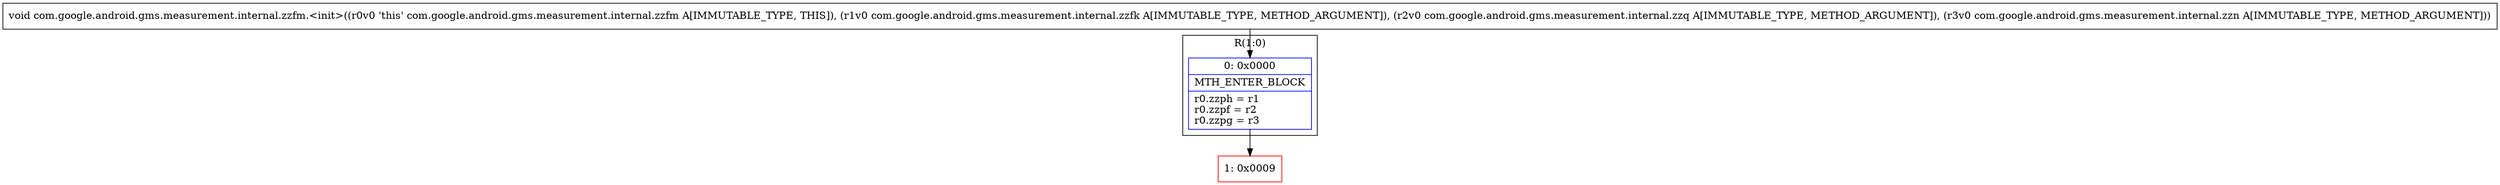 digraph "CFG forcom.google.android.gms.measurement.internal.zzfm.\<init\>(Lcom\/google\/android\/gms\/measurement\/internal\/zzfk;Lcom\/google\/android\/gms\/measurement\/internal\/zzq;Lcom\/google\/android\/gms\/measurement\/internal\/zzn;)V" {
subgraph cluster_Region_570409125 {
label = "R(1:0)";
node [shape=record,color=blue];
Node_0 [shape=record,label="{0\:\ 0x0000|MTH_ENTER_BLOCK\l|r0.zzph = r1\lr0.zzpf = r2\lr0.zzpg = r3\l}"];
}
Node_1 [shape=record,color=red,label="{1\:\ 0x0009}"];
MethodNode[shape=record,label="{void com.google.android.gms.measurement.internal.zzfm.\<init\>((r0v0 'this' com.google.android.gms.measurement.internal.zzfm A[IMMUTABLE_TYPE, THIS]), (r1v0 com.google.android.gms.measurement.internal.zzfk A[IMMUTABLE_TYPE, METHOD_ARGUMENT]), (r2v0 com.google.android.gms.measurement.internal.zzq A[IMMUTABLE_TYPE, METHOD_ARGUMENT]), (r3v0 com.google.android.gms.measurement.internal.zzn A[IMMUTABLE_TYPE, METHOD_ARGUMENT])) }"];
MethodNode -> Node_0;
Node_0 -> Node_1;
}

